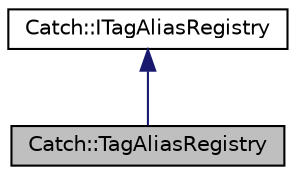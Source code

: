 digraph "Catch::TagAliasRegistry"
{
  edge [fontname="Helvetica",fontsize="10",labelfontname="Helvetica",labelfontsize="10"];
  node [fontname="Helvetica",fontsize="10",shape=record];
  Node2 [label="Catch::TagAliasRegistry",height=0.2,width=0.4,color="black", fillcolor="grey75", style="filled", fontcolor="black"];
  Node3 -> Node2 [dir="back",color="midnightblue",fontsize="10",style="solid",fontname="Helvetica"];
  Node3 [label="Catch::ITagAliasRegistry",height=0.2,width=0.4,color="black", fillcolor="white", style="filled",URL="$structCatch_1_1ITagAliasRegistry.html"];
}
